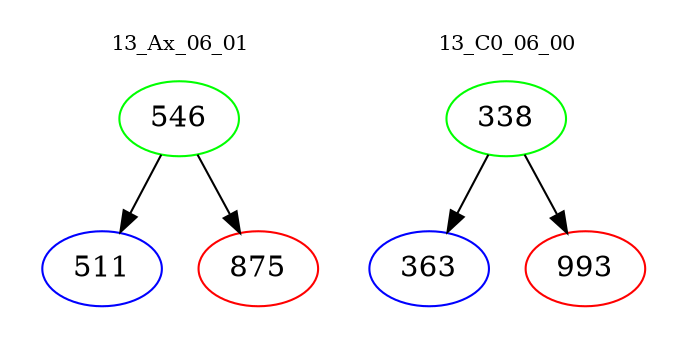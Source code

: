 digraph{
subgraph cluster_0 {
color = white
label = "13_Ax_06_01";
fontsize=10;
T0_546 [label="546", color="green"]
T0_546 -> T0_511 [color="black"]
T0_511 [label="511", color="blue"]
T0_546 -> T0_875 [color="black"]
T0_875 [label="875", color="red"]
}
subgraph cluster_1 {
color = white
label = "13_C0_06_00";
fontsize=10;
T1_338 [label="338", color="green"]
T1_338 -> T1_363 [color="black"]
T1_363 [label="363", color="blue"]
T1_338 -> T1_993 [color="black"]
T1_993 [label="993", color="red"]
}
}
